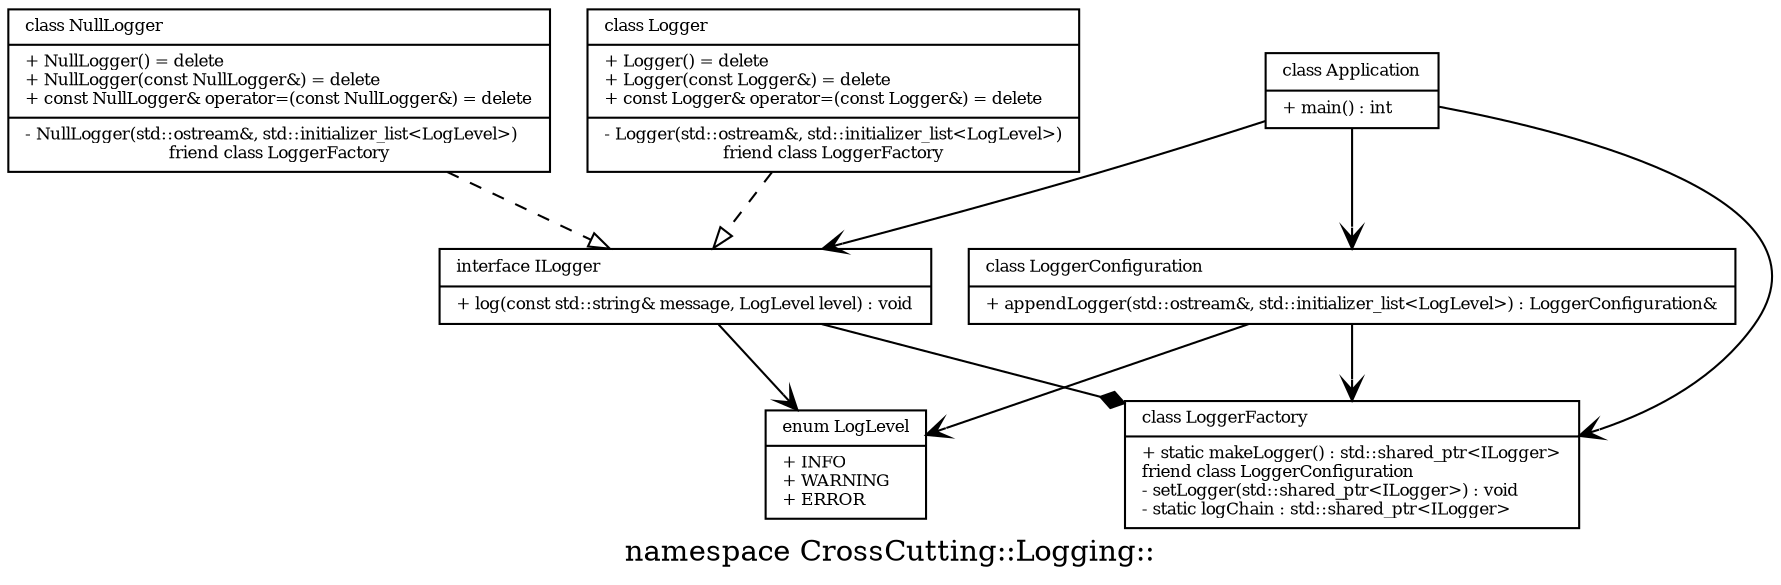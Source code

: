 digraph G {
    label = "namespace CrossCutting::Logging::"        
    node [
        shape = "record"
        fontsize = 8
    ]
    edge [
        fontsize = 8
    ]

    Application [
        label = "{class Application\l|"
                + "+ main() : int\l"
                + "}"]
    ILogger [
        label = "{interface ILogger\l|"
                + "+ log(const std::string& message, LogLevel level) : void\l"
                + "}"]
    LogLevel [
        label = "{enum LogLevel\l|"
                + "+ INFO\l"
                + "+ WARNING\l"
                + "+ ERROR\l"
                + "}"]
    NullLogger [
        label = "{class NullLogger\l|"
                + "+ NullLogger() = delete\l"
                + "+ NullLogger(const NullLogger&) = delete\l"
                + "+ const NullLogger& operator=(const NullLogger&) = delete\l"
                + "|"
                + "- NullLogger(std::ostream&,"
                + " std::initializer_list\<LogLevel\>)\l"
                + "friend class LoggerFactory"
                + "}"]
    Logger [
        label = "{class Logger\l|"
                + "+ Logger() = delete\l"
                + "+ Logger(const Logger&) = delete\l"
                + "+ const Logger& operator=(const Logger&) = delete\l"
                + "|"
                + "- Logger(std::ostream&,"
                + " std::initializer_list\<LogLevel\>)\l"
                + "friend class LoggerFactory"
                + "}"]
    LoggerConfiguration [
        label = "{class LoggerConfiguration\l|"
                + "+ appendLogger(std::ostream&,"
                + " std::initializer_list\<LogLevel\>)"
                + " : LoggerConfiguration&\l"
                + "}"]
    LoggerFactory [
        label = "{class LoggerFactory\l|"
                + "+ static makeLogger() : std::shared_ptr\<ILogger\>\l"
                + "friend class LoggerConfiguration\l"
                + "- setLogger(std::shared_ptr\<ILogger\>) : void\l"
                + "- static logChain : std::shared_ptr\<ILogger\>\l"
                + "}"]

    Application -> LoggerConfiguration [arrowhead="open"]
    Application -> LoggerFactory [arrowhead="open"]
    Application -> ILogger [arrowhead="open"]
    ILogger -> LoggerFactory [arrowhead="diamond"]
    Logger -> ILogger [arrowhead="empty",style="dashed"]
    LoggerConfiguration -> LoggerFactory [arrowhead="open"]
    ILogger -> LogLevel [arrowhead="open"]
    LoggerConfiguration -> LogLevel [arrowhead="open"]
    NullLogger -> ILogger [arrowhead="empty",style="dashed"]
}